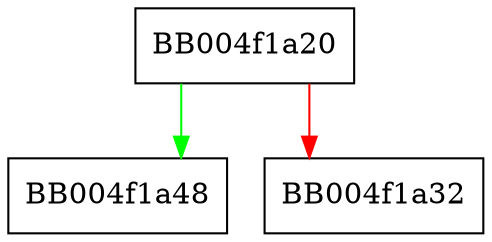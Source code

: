 digraph ossl_statem_server_construct_message {
  node [shape="box"];
  graph [splines=ortho];
  BB004f1a20 -> BB004f1a48 [color="green"];
  BB004f1a20 -> BB004f1a32 [color="red"];
}
